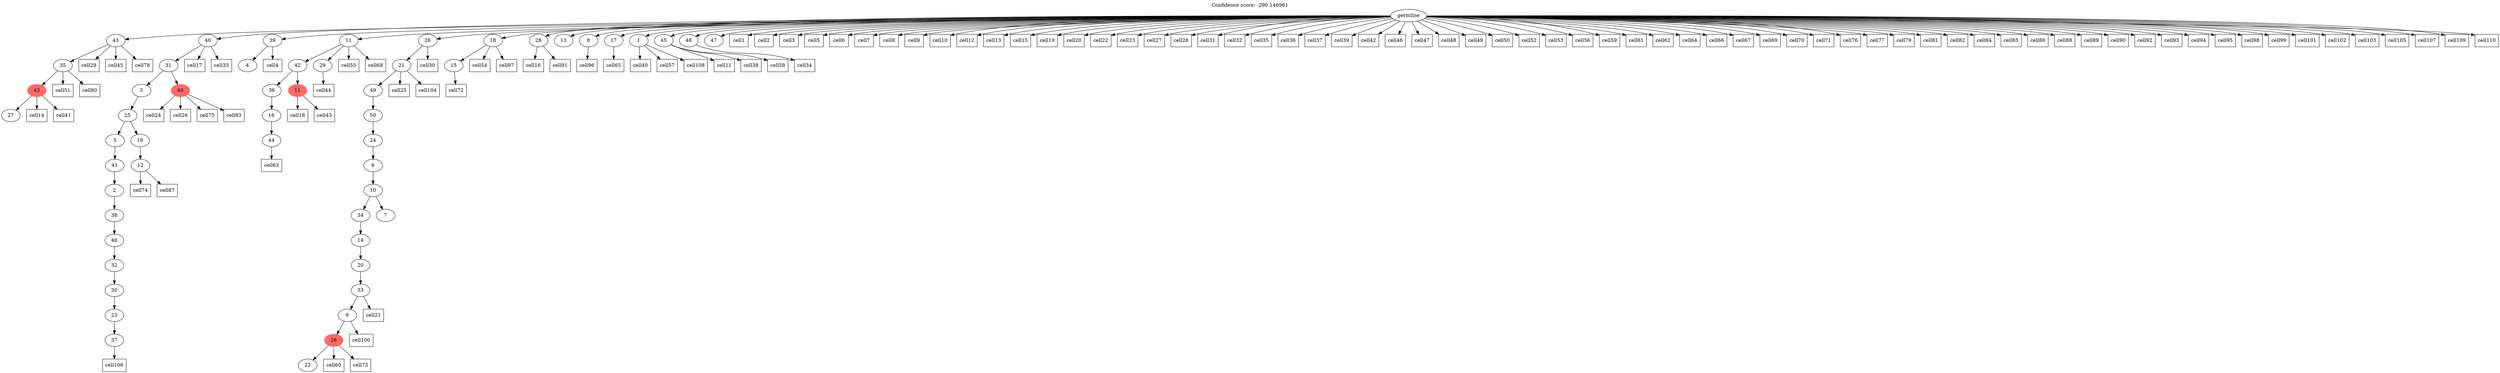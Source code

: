 digraph g {
	"48" -> "49";
	"49" [label="27"];
	"47" -> "48";
	"48" [color=indianred1, style=filled, label="43"];
	"46" -> "47";
	"47" [label="35"];
	"42" -> "43";
	"43" [label="37"];
	"41" -> "42";
	"42" [label="23"];
	"40" -> "41";
	"41" [label="30"];
	"39" -> "40";
	"40" [label="32"];
	"38" -> "39";
	"39" [label="46"];
	"37" -> "38";
	"38" [label="38"];
	"36" -> "37";
	"37" [label="2"];
	"35" -> "36";
	"36" [label="41"];
	"33" -> "34";
	"34" [label="12"];
	"32" -> "33";
	"33" [label="19"];
	"32" -> "35";
	"35" [label="5"];
	"31" -> "32";
	"32" [label="25"];
	"29" -> "30";
	"30" [color=indianred1, style=filled, label="40"];
	"29" -> "31";
	"31" [label="3"];
	"28" -> "29";
	"29" [label="31"];
	"26" -> "27";
	"27" [label="4"];
	"23" -> "24";
	"24" [label="44"];
	"22" -> "23";
	"23" [label="16"];
	"20" -> "21";
	"21" [color=indianred1, style=filled, label="11"];
	"20" -> "22";
	"22" [label="36"];
	"19" -> "20";
	"20" [label="42"];
	"19" -> "25";
	"25" [label="29"];
	"15" -> "16";
	"16" [label="22"];
	"14" -> "15";
	"15" [color=indianred1, style=filled, label="26"];
	"13" -> "14";
	"14" [label="9"];
	"12" -> "13";
	"13" [label="33"];
	"11" -> "12";
	"12" [label="20"];
	"10" -> "11";
	"11" [label="14"];
	"9" -> "10";
	"10" [label="34"];
	"9" -> "17";
	"17" [label="7"];
	"8" -> "9";
	"9" [label="10"];
	"7" -> "8";
	"8" [label="6"];
	"6" -> "7";
	"7" [label="24"];
	"5" -> "6";
	"6" [label="50"];
	"4" -> "5";
	"5" [label="49"];
	"3" -> "4";
	"4" [label="21"];
	"1" -> "2";
	"2" [label="15"];
	"0" -> "1";
	"1" [label="18"];
	"0" -> "3";
	"3" [label="26"];
	"0" -> "18";
	"18" [label="28"];
	"0" -> "19";
	"19" [label="11"];
	"0" -> "26";
	"26" [label="39"];
	"0" -> "28";
	"28" [label="40"];
	"0" -> "44";
	"44" [label="13"];
	"0" -> "45";
	"45" [label="8"];
	"0" -> "46";
	"46" [label="43"];
	"0" -> "50";
	"50" [label="17"];
	"0" -> "51";
	"51" [label="1"];
	"0" -> "52";
	"52" [label="45"];
	"0" -> "53";
	"53" [label="48"];
	"0" -> "54";
	"54" [label="47"];
	"0" [label="germline"];
	"0" -> "cell1";
	"cell1" [shape=box];
	"0" -> "cell2";
	"cell2" [shape=box];
	"0" -> "cell3";
	"cell3" [shape=box];
	"26" -> "cell4";
	"cell4" [shape=box];
	"0" -> "cell5";
	"cell5" [shape=box];
	"0" -> "cell6";
	"cell6" [shape=box];
	"0" -> "cell7";
	"cell7" [shape=box];
	"0" -> "cell8";
	"cell8" [shape=box];
	"0" -> "cell9";
	"cell9" [shape=box];
	"0" -> "cell10";
	"cell10" [shape=box];
	"52" -> "cell11";
	"cell11" [shape=box];
	"0" -> "cell12";
	"cell12" [shape=box];
	"0" -> "cell13";
	"cell13" [shape=box];
	"48" -> "cell14";
	"cell14" [shape=box];
	"0" -> "cell15";
	"cell15" [shape=box];
	"18" -> "cell16";
	"cell16" [shape=box];
	"28" -> "cell17";
	"cell17" [shape=box];
	"21" -> "cell18";
	"cell18" [shape=box];
	"0" -> "cell19";
	"cell19" [shape=box];
	"0" -> "cell20";
	"cell20" [shape=box];
	"13" -> "cell21";
	"cell21" [shape=box];
	"0" -> "cell22";
	"cell22" [shape=box];
	"0" -> "cell23";
	"cell23" [shape=box];
	"30" -> "cell24";
	"cell24" [shape=box];
	"4" -> "cell25";
	"cell25" [shape=box];
	"30" -> "cell26";
	"cell26" [shape=box];
	"0" -> "cell27";
	"cell27" [shape=box];
	"0" -> "cell28";
	"cell28" [shape=box];
	"46" -> "cell29";
	"cell29" [shape=box];
	"3" -> "cell30";
	"cell30" [shape=box];
	"0" -> "cell31";
	"cell31" [shape=box];
	"0" -> "cell32";
	"cell32" [shape=box];
	"28" -> "cell33";
	"cell33" [shape=box];
	"53" -> "cell34";
	"cell34" [shape=box];
	"0" -> "cell35";
	"cell35" [shape=box];
	"0" -> "cell36";
	"cell36" [shape=box];
	"0" -> "cell37";
	"cell37" [shape=box];
	"52" -> "cell38";
	"cell38" [shape=box];
	"0" -> "cell39";
	"cell39" [shape=box];
	"51" -> "cell40";
	"cell40" [shape=box];
	"48" -> "cell41";
	"cell41" [shape=box];
	"0" -> "cell42";
	"cell42" [shape=box];
	"21" -> "cell43";
	"cell43" [shape=box];
	"25" -> "cell44";
	"cell44" [shape=box];
	"46" -> "cell45";
	"cell45" [shape=box];
	"0" -> "cell46";
	"cell46" [shape=box];
	"0" -> "cell47";
	"cell47" [shape=box];
	"0" -> "cell48";
	"cell48" [shape=box];
	"0" -> "cell49";
	"cell49" [shape=box];
	"0" -> "cell50";
	"cell50" [shape=box];
	"47" -> "cell51";
	"cell51" [shape=box];
	"0" -> "cell52";
	"cell52" [shape=box];
	"0" -> "cell53";
	"cell53" [shape=box];
	"1" -> "cell54";
	"cell54" [shape=box];
	"19" -> "cell55";
	"cell55" [shape=box];
	"0" -> "cell56";
	"cell56" [shape=box];
	"51" -> "cell57";
	"cell57" [shape=box];
	"52" -> "cell58";
	"cell58" [shape=box];
	"0" -> "cell59";
	"cell59" [shape=box];
	"15" -> "cell60";
	"cell60" [shape=box];
	"0" -> "cell61";
	"cell61" [shape=box];
	"0" -> "cell62";
	"cell62" [shape=box];
	"24" -> "cell63";
	"cell63" [shape=box];
	"0" -> "cell64";
	"cell64" [shape=box];
	"50" -> "cell65";
	"cell65" [shape=box];
	"0" -> "cell66";
	"cell66" [shape=box];
	"0" -> "cell67";
	"cell67" [shape=box];
	"19" -> "cell68";
	"cell68" [shape=box];
	"0" -> "cell69";
	"cell69" [shape=box];
	"0" -> "cell70";
	"cell70" [shape=box];
	"0" -> "cell71";
	"cell71" [shape=box];
	"2" -> "cell72";
	"cell72" [shape=box];
	"15" -> "cell73";
	"cell73" [shape=box];
	"34" -> "cell74";
	"cell74" [shape=box];
	"30" -> "cell75";
	"cell75" [shape=box];
	"0" -> "cell76";
	"cell76" [shape=box];
	"0" -> "cell77";
	"cell77" [shape=box];
	"46" -> "cell78";
	"cell78" [shape=box];
	"0" -> "cell79";
	"cell79" [shape=box];
	"47" -> "cell80";
	"cell80" [shape=box];
	"0" -> "cell81";
	"cell81" [shape=box];
	"0" -> "cell82";
	"cell82" [shape=box];
	"30" -> "cell83";
	"cell83" [shape=box];
	"0" -> "cell84";
	"cell84" [shape=box];
	"0" -> "cell85";
	"cell85" [shape=box];
	"0" -> "cell86";
	"cell86" [shape=box];
	"34" -> "cell87";
	"cell87" [shape=box];
	"0" -> "cell88";
	"cell88" [shape=box];
	"0" -> "cell89";
	"cell89" [shape=box];
	"0" -> "cell90";
	"cell90" [shape=box];
	"18" -> "cell91";
	"cell91" [shape=box];
	"0" -> "cell92";
	"cell92" [shape=box];
	"0" -> "cell93";
	"cell93" [shape=box];
	"0" -> "cell94";
	"cell94" [shape=box];
	"0" -> "cell95";
	"cell95" [shape=box];
	"45" -> "cell96";
	"cell96" [shape=box];
	"1" -> "cell97";
	"cell97" [shape=box];
	"0" -> "cell98";
	"cell98" [shape=box];
	"0" -> "cell99";
	"cell99" [shape=box];
	"14" -> "cell100";
	"cell100" [shape=box];
	"0" -> "cell101";
	"cell101" [shape=box];
	"0" -> "cell102";
	"cell102" [shape=box];
	"0" -> "cell103";
	"cell103" [shape=box];
	"4" -> "cell104";
	"cell104" [shape=box];
	"0" -> "cell105";
	"cell105" [shape=box];
	"43" -> "cell106";
	"cell106" [shape=box];
	"0" -> "cell107";
	"cell107" [shape=box];
	"51" -> "cell108";
	"cell108" [shape=box];
	"0" -> "cell109";
	"cell109" [shape=box];
	"0" -> "cell110";
	"cell110" [shape=box];
	labelloc="t";
	label="Confidence score: -290.146961";
}
